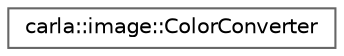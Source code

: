 digraph "类继承关系图"
{
 // INTERACTIVE_SVG=YES
 // LATEX_PDF_SIZE
  bgcolor="transparent";
  edge [fontname=Helvetica,fontsize=10,labelfontname=Helvetica,labelfontsize=10];
  node [fontname=Helvetica,fontsize=10,shape=box,height=0.2,width=0.4];
  rankdir="LR";
  Node0 [id="Node000000",label="carla::image::ColorConverter",height=0.2,width=0.4,color="grey40", fillcolor="white", style="filled",URL="$da/da0/classcarla_1_1image_1_1ColorConverter.html",tooltip=" "];
}
